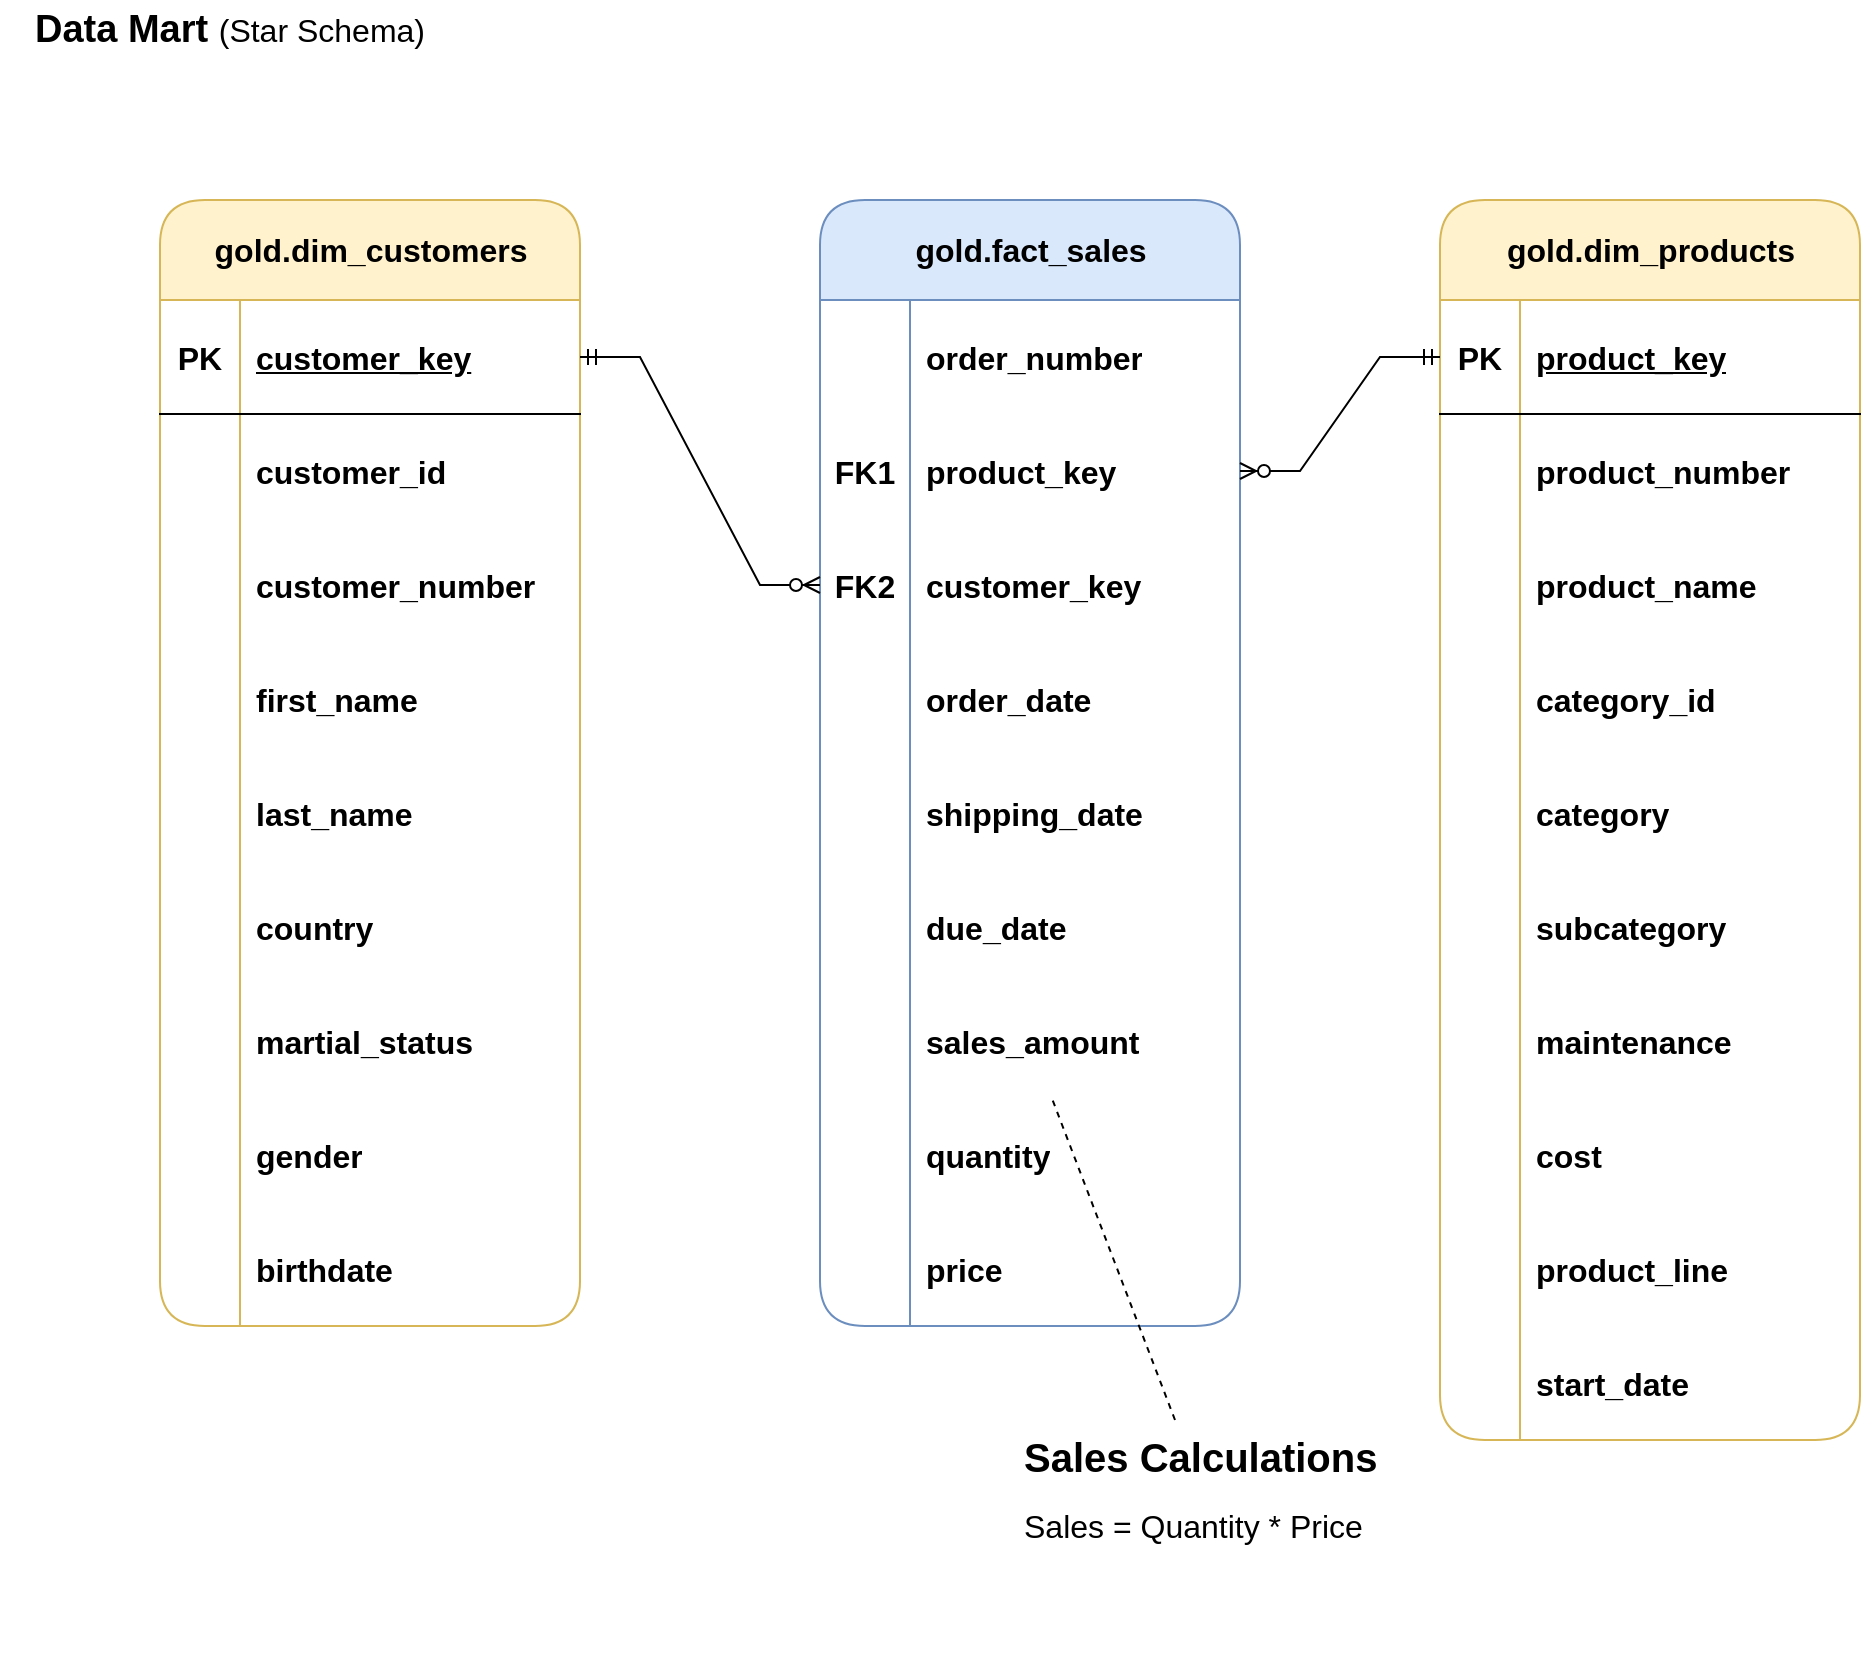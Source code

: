 <mxfile version="28.0.4">
  <diagram name="Page-1" id="KCkPp91-DPSNAFsStUwk">
    <mxGraphModel dx="773" dy="1400" grid="1" gridSize="10" guides="1" tooltips="1" connect="1" arrows="1" fold="1" page="1" pageScale="1" pageWidth="850" pageHeight="1100" math="0" shadow="0">
      <root>
        <mxCell id="0" />
        <mxCell id="1" parent="0" />
        <mxCell id="yUV5W5-bA4UPcql8Cinc-1" value="&lt;b&gt;Data Mart &lt;/b&gt;&lt;font style=&quot;font-size: 16px;&quot;&gt;(Star Schema)&lt;/font&gt;" style="text;html=1;align=center;verticalAlign=middle;whiteSpace=wrap;rounded=0;fontSize=19;" vertex="1" parent="1">
          <mxGeometry x="50" y="110" width="230" height="30" as="geometry" />
        </mxCell>
        <mxCell id="yUV5W5-bA4UPcql8Cinc-2" value="&lt;font style=&quot;font-size: 16px;&quot;&gt;gold.dim_customers&lt;/font&gt;" style="shape=table;startSize=50;container=1;collapsible=1;childLayout=tableLayout;fixedRows=1;rowLines=0;fontStyle=1;align=center;resizeLast=1;html=1;rounded=1;fillColor=#fff2cc;strokeColor=#d6b656;" vertex="1" parent="1">
          <mxGeometry x="130" y="210" width="210" height="563" as="geometry" />
        </mxCell>
        <mxCell id="yUV5W5-bA4UPcql8Cinc-3" value="" style="shape=tableRow;horizontal=0;startSize=0;swimlaneHead=0;swimlaneBody=0;fillColor=none;collapsible=0;dropTarget=0;points=[[0,0.5],[1,0.5]];portConstraint=eastwest;top=0;left=0;right=0;bottom=1;" vertex="1" parent="yUV5W5-bA4UPcql8Cinc-2">
          <mxGeometry y="50" width="210" height="57" as="geometry" />
        </mxCell>
        <mxCell id="yUV5W5-bA4UPcql8Cinc-4" value="PK" style="shape=partialRectangle;connectable=0;fillColor=none;top=0;left=0;bottom=0;right=0;fontStyle=1;overflow=hidden;whiteSpace=wrap;html=1;fontSize=16;" vertex="1" parent="yUV5W5-bA4UPcql8Cinc-3">
          <mxGeometry width="40" height="57" as="geometry">
            <mxRectangle width="40" height="57" as="alternateBounds" />
          </mxGeometry>
        </mxCell>
        <mxCell id="yUV5W5-bA4UPcql8Cinc-5" value="customer_key" style="shape=partialRectangle;connectable=0;fillColor=none;top=0;left=0;bottom=0;right=0;align=left;spacingLeft=6;fontStyle=5;overflow=hidden;whiteSpace=wrap;html=1;fontSize=16;" vertex="1" parent="yUV5W5-bA4UPcql8Cinc-3">
          <mxGeometry x="40" width="170" height="57" as="geometry">
            <mxRectangle width="170" height="57" as="alternateBounds" />
          </mxGeometry>
        </mxCell>
        <mxCell id="yUV5W5-bA4UPcql8Cinc-6" value="" style="shape=tableRow;horizontal=0;startSize=0;swimlaneHead=0;swimlaneBody=0;fillColor=none;collapsible=0;dropTarget=0;points=[[0,0.5],[1,0.5]];portConstraint=eastwest;top=0;left=0;right=0;bottom=0;fontSize=16;" vertex="1" parent="yUV5W5-bA4UPcql8Cinc-2">
          <mxGeometry y="107" width="210" height="57" as="geometry" />
        </mxCell>
        <mxCell id="yUV5W5-bA4UPcql8Cinc-7" value="" style="shape=partialRectangle;connectable=0;fillColor=none;top=0;left=0;bottom=0;right=0;editable=1;overflow=hidden;whiteSpace=wrap;html=1;fontSize=16;" vertex="1" parent="yUV5W5-bA4UPcql8Cinc-6">
          <mxGeometry width="40" height="57" as="geometry">
            <mxRectangle width="40" height="57" as="alternateBounds" />
          </mxGeometry>
        </mxCell>
        <mxCell id="yUV5W5-bA4UPcql8Cinc-8" value="customer_id" style="shape=partialRectangle;connectable=0;fillColor=none;top=0;left=0;bottom=0;right=0;align=left;spacingLeft=6;overflow=hidden;whiteSpace=wrap;html=1;fontSize=16;fontStyle=1" vertex="1" parent="yUV5W5-bA4UPcql8Cinc-6">
          <mxGeometry x="40" width="170" height="57" as="geometry">
            <mxRectangle width="170" height="57" as="alternateBounds" />
          </mxGeometry>
        </mxCell>
        <mxCell id="yUV5W5-bA4UPcql8Cinc-9" value="" style="shape=tableRow;horizontal=0;startSize=0;swimlaneHead=0;swimlaneBody=0;fillColor=none;collapsible=0;dropTarget=0;points=[[0,0.5],[1,0.5]];portConstraint=eastwest;top=0;left=0;right=0;bottom=0;fontSize=16;" vertex="1" parent="yUV5W5-bA4UPcql8Cinc-2">
          <mxGeometry y="164" width="210" height="57" as="geometry" />
        </mxCell>
        <mxCell id="yUV5W5-bA4UPcql8Cinc-10" value="" style="shape=partialRectangle;connectable=0;fillColor=none;top=0;left=0;bottom=0;right=0;editable=1;overflow=hidden;whiteSpace=wrap;html=1;fontSize=16;" vertex="1" parent="yUV5W5-bA4UPcql8Cinc-9">
          <mxGeometry width="40" height="57" as="geometry">
            <mxRectangle width="40" height="57" as="alternateBounds" />
          </mxGeometry>
        </mxCell>
        <mxCell id="yUV5W5-bA4UPcql8Cinc-11" value="customer_number" style="shape=partialRectangle;connectable=0;fillColor=none;top=0;left=0;bottom=0;right=0;align=left;spacingLeft=6;overflow=hidden;whiteSpace=wrap;html=1;fontSize=16;fontStyle=1" vertex="1" parent="yUV5W5-bA4UPcql8Cinc-9">
          <mxGeometry x="40" width="170" height="57" as="geometry">
            <mxRectangle width="170" height="57" as="alternateBounds" />
          </mxGeometry>
        </mxCell>
        <mxCell id="yUV5W5-bA4UPcql8Cinc-12" value="" style="shape=tableRow;horizontal=0;startSize=0;swimlaneHead=0;swimlaneBody=0;fillColor=none;collapsible=0;dropTarget=0;points=[[0,0.5],[1,0.5]];portConstraint=eastwest;top=0;left=0;right=0;bottom=0;fontSize=16;" vertex="1" parent="yUV5W5-bA4UPcql8Cinc-2">
          <mxGeometry y="221" width="210" height="57" as="geometry" />
        </mxCell>
        <mxCell id="yUV5W5-bA4UPcql8Cinc-13" value="" style="shape=partialRectangle;connectable=0;fillColor=none;top=0;left=0;bottom=0;right=0;editable=1;overflow=hidden;whiteSpace=wrap;html=1;fontSize=16;" vertex="1" parent="yUV5W5-bA4UPcql8Cinc-12">
          <mxGeometry width="40" height="57" as="geometry">
            <mxRectangle width="40" height="57" as="alternateBounds" />
          </mxGeometry>
        </mxCell>
        <mxCell id="yUV5W5-bA4UPcql8Cinc-14" value="first_name" style="shape=partialRectangle;connectable=0;fillColor=none;top=0;left=0;bottom=0;right=0;align=left;spacingLeft=6;overflow=hidden;whiteSpace=wrap;html=1;fontSize=16;fontStyle=1" vertex="1" parent="yUV5W5-bA4UPcql8Cinc-12">
          <mxGeometry x="40" width="170" height="57" as="geometry">
            <mxRectangle width="170" height="57" as="alternateBounds" />
          </mxGeometry>
        </mxCell>
        <mxCell id="yUV5W5-bA4UPcql8Cinc-28" value="" style="shape=tableRow;horizontal=0;startSize=0;swimlaneHead=0;swimlaneBody=0;fillColor=none;collapsible=0;dropTarget=0;points=[[0,0.5],[1,0.5]];portConstraint=eastwest;top=0;left=0;right=0;bottom=0;fontSize=16;" vertex="1" parent="yUV5W5-bA4UPcql8Cinc-2">
          <mxGeometry y="278" width="210" height="57" as="geometry" />
        </mxCell>
        <mxCell id="yUV5W5-bA4UPcql8Cinc-29" value="" style="shape=partialRectangle;connectable=0;fillColor=none;top=0;left=0;bottom=0;right=0;editable=1;overflow=hidden;whiteSpace=wrap;html=1;fontSize=16;" vertex="1" parent="yUV5W5-bA4UPcql8Cinc-28">
          <mxGeometry width="40" height="57" as="geometry">
            <mxRectangle width="40" height="57" as="alternateBounds" />
          </mxGeometry>
        </mxCell>
        <mxCell id="yUV5W5-bA4UPcql8Cinc-30" value="last_name" style="shape=partialRectangle;connectable=0;fillColor=none;top=0;left=0;bottom=0;right=0;align=left;spacingLeft=6;overflow=hidden;whiteSpace=wrap;html=1;fontSize=16;fontStyle=1" vertex="1" parent="yUV5W5-bA4UPcql8Cinc-28">
          <mxGeometry x="40" width="170" height="57" as="geometry">
            <mxRectangle width="170" height="57" as="alternateBounds" />
          </mxGeometry>
        </mxCell>
        <mxCell id="yUV5W5-bA4UPcql8Cinc-31" value="" style="shape=tableRow;horizontal=0;startSize=0;swimlaneHead=0;swimlaneBody=0;fillColor=none;collapsible=0;dropTarget=0;points=[[0,0.5],[1,0.5]];portConstraint=eastwest;top=0;left=0;right=0;bottom=0;fontSize=16;" vertex="1" parent="yUV5W5-bA4UPcql8Cinc-2">
          <mxGeometry y="335" width="210" height="57" as="geometry" />
        </mxCell>
        <mxCell id="yUV5W5-bA4UPcql8Cinc-32" value="" style="shape=partialRectangle;connectable=0;fillColor=none;top=0;left=0;bottom=0;right=0;editable=1;overflow=hidden;whiteSpace=wrap;html=1;fontSize=16;" vertex="1" parent="yUV5W5-bA4UPcql8Cinc-31">
          <mxGeometry width="40" height="57" as="geometry">
            <mxRectangle width="40" height="57" as="alternateBounds" />
          </mxGeometry>
        </mxCell>
        <mxCell id="yUV5W5-bA4UPcql8Cinc-33" value="country" style="shape=partialRectangle;connectable=0;fillColor=none;top=0;left=0;bottom=0;right=0;align=left;spacingLeft=6;overflow=hidden;whiteSpace=wrap;html=1;fontSize=16;fontStyle=1" vertex="1" parent="yUV5W5-bA4UPcql8Cinc-31">
          <mxGeometry x="40" width="170" height="57" as="geometry">
            <mxRectangle width="170" height="57" as="alternateBounds" />
          </mxGeometry>
        </mxCell>
        <mxCell id="yUV5W5-bA4UPcql8Cinc-34" value="" style="shape=tableRow;horizontal=0;startSize=0;swimlaneHead=0;swimlaneBody=0;fillColor=none;collapsible=0;dropTarget=0;points=[[0,0.5],[1,0.5]];portConstraint=eastwest;top=0;left=0;right=0;bottom=0;fontSize=16;" vertex="1" parent="yUV5W5-bA4UPcql8Cinc-2">
          <mxGeometry y="392" width="210" height="57" as="geometry" />
        </mxCell>
        <mxCell id="yUV5W5-bA4UPcql8Cinc-35" value="" style="shape=partialRectangle;connectable=0;fillColor=none;top=0;left=0;bottom=0;right=0;editable=1;overflow=hidden;whiteSpace=wrap;html=1;fontSize=16;" vertex="1" parent="yUV5W5-bA4UPcql8Cinc-34">
          <mxGeometry width="40" height="57" as="geometry">
            <mxRectangle width="40" height="57" as="alternateBounds" />
          </mxGeometry>
        </mxCell>
        <mxCell id="yUV5W5-bA4UPcql8Cinc-36" value="martial_status" style="shape=partialRectangle;connectable=0;fillColor=none;top=0;left=0;bottom=0;right=0;align=left;spacingLeft=6;overflow=hidden;whiteSpace=wrap;html=1;fontSize=16;fontStyle=1" vertex="1" parent="yUV5W5-bA4UPcql8Cinc-34">
          <mxGeometry x="40" width="170" height="57" as="geometry">
            <mxRectangle width="170" height="57" as="alternateBounds" />
          </mxGeometry>
        </mxCell>
        <mxCell id="yUV5W5-bA4UPcql8Cinc-37" value="" style="shape=tableRow;horizontal=0;startSize=0;swimlaneHead=0;swimlaneBody=0;fillColor=none;collapsible=0;dropTarget=0;points=[[0,0.5],[1,0.5]];portConstraint=eastwest;top=0;left=0;right=0;bottom=0;fontSize=16;" vertex="1" parent="yUV5W5-bA4UPcql8Cinc-2">
          <mxGeometry y="449" width="210" height="57" as="geometry" />
        </mxCell>
        <mxCell id="yUV5W5-bA4UPcql8Cinc-38" value="" style="shape=partialRectangle;connectable=0;fillColor=none;top=0;left=0;bottom=0;right=0;editable=1;overflow=hidden;whiteSpace=wrap;html=1;fontSize=16;" vertex="1" parent="yUV5W5-bA4UPcql8Cinc-37">
          <mxGeometry width="40" height="57" as="geometry">
            <mxRectangle width="40" height="57" as="alternateBounds" />
          </mxGeometry>
        </mxCell>
        <mxCell id="yUV5W5-bA4UPcql8Cinc-39" value="gender" style="shape=partialRectangle;connectable=0;fillColor=none;top=0;left=0;bottom=0;right=0;align=left;spacingLeft=6;overflow=hidden;whiteSpace=wrap;html=1;fontSize=16;fontStyle=1" vertex="1" parent="yUV5W5-bA4UPcql8Cinc-37">
          <mxGeometry x="40" width="170" height="57" as="geometry">
            <mxRectangle width="170" height="57" as="alternateBounds" />
          </mxGeometry>
        </mxCell>
        <mxCell id="yUV5W5-bA4UPcql8Cinc-40" value="" style="shape=tableRow;horizontal=0;startSize=0;swimlaneHead=0;swimlaneBody=0;fillColor=none;collapsible=0;dropTarget=0;points=[[0,0.5],[1,0.5]];portConstraint=eastwest;top=0;left=0;right=0;bottom=0;fontSize=16;" vertex="1" parent="yUV5W5-bA4UPcql8Cinc-2">
          <mxGeometry y="506" width="210" height="57" as="geometry" />
        </mxCell>
        <mxCell id="yUV5W5-bA4UPcql8Cinc-41" value="" style="shape=partialRectangle;connectable=0;fillColor=none;top=0;left=0;bottom=0;right=0;editable=1;overflow=hidden;whiteSpace=wrap;html=1;fontSize=16;" vertex="1" parent="yUV5W5-bA4UPcql8Cinc-40">
          <mxGeometry width="40" height="57" as="geometry">
            <mxRectangle width="40" height="57" as="alternateBounds" />
          </mxGeometry>
        </mxCell>
        <mxCell id="yUV5W5-bA4UPcql8Cinc-42" value="birthdate" style="shape=partialRectangle;connectable=0;fillColor=none;top=0;left=0;bottom=0;right=0;align=left;spacingLeft=6;overflow=hidden;whiteSpace=wrap;html=1;fontSize=16;fontStyle=1" vertex="1" parent="yUV5W5-bA4UPcql8Cinc-40">
          <mxGeometry x="40" width="170" height="57" as="geometry">
            <mxRectangle width="170" height="57" as="alternateBounds" />
          </mxGeometry>
        </mxCell>
        <mxCell id="yUV5W5-bA4UPcql8Cinc-46" value="&lt;font style=&quot;font-size: 16px;&quot;&gt;gold.dim_products&lt;/font&gt;" style="shape=table;startSize=50;container=1;collapsible=1;childLayout=tableLayout;fixedRows=1;rowLines=0;fontStyle=1;align=center;resizeLast=1;html=1;rounded=1;fillColor=#fff2cc;strokeColor=#d6b656;" vertex="1" parent="1">
          <mxGeometry x="770" y="210" width="210" height="620" as="geometry" />
        </mxCell>
        <mxCell id="yUV5W5-bA4UPcql8Cinc-47" value="" style="shape=tableRow;horizontal=0;startSize=0;swimlaneHead=0;swimlaneBody=0;fillColor=none;collapsible=0;dropTarget=0;points=[[0,0.5],[1,0.5]];portConstraint=eastwest;top=0;left=0;right=0;bottom=1;fontStyle=1" vertex="1" parent="yUV5W5-bA4UPcql8Cinc-46">
          <mxGeometry y="50" width="210" height="57" as="geometry" />
        </mxCell>
        <mxCell id="yUV5W5-bA4UPcql8Cinc-48" value="PK" style="shape=partialRectangle;connectable=0;fillColor=none;top=0;left=0;bottom=0;right=0;fontStyle=1;overflow=hidden;whiteSpace=wrap;html=1;fontSize=16;" vertex="1" parent="yUV5W5-bA4UPcql8Cinc-47">
          <mxGeometry width="40" height="57" as="geometry">
            <mxRectangle width="40" height="57" as="alternateBounds" />
          </mxGeometry>
        </mxCell>
        <mxCell id="yUV5W5-bA4UPcql8Cinc-49" value="product_key" style="shape=partialRectangle;connectable=0;fillColor=none;top=0;left=0;bottom=0;right=0;align=left;spacingLeft=6;fontStyle=5;overflow=hidden;whiteSpace=wrap;html=1;fontSize=16;" vertex="1" parent="yUV5W5-bA4UPcql8Cinc-47">
          <mxGeometry x="40" width="170" height="57" as="geometry">
            <mxRectangle width="170" height="57" as="alternateBounds" />
          </mxGeometry>
        </mxCell>
        <mxCell id="yUV5W5-bA4UPcql8Cinc-50" value="" style="shape=tableRow;horizontal=0;startSize=0;swimlaneHead=0;swimlaneBody=0;fillColor=none;collapsible=0;dropTarget=0;points=[[0,0.5],[1,0.5]];portConstraint=eastwest;top=0;left=0;right=0;bottom=0;fontSize=16;fontStyle=1" vertex="1" parent="yUV5W5-bA4UPcql8Cinc-46">
          <mxGeometry y="107" width="210" height="57" as="geometry" />
        </mxCell>
        <mxCell id="yUV5W5-bA4UPcql8Cinc-51" value="" style="shape=partialRectangle;connectable=0;fillColor=none;top=0;left=0;bottom=0;right=0;editable=1;overflow=hidden;whiteSpace=wrap;html=1;fontSize=16;fontStyle=1" vertex="1" parent="yUV5W5-bA4UPcql8Cinc-50">
          <mxGeometry width="40" height="57" as="geometry">
            <mxRectangle width="40" height="57" as="alternateBounds" />
          </mxGeometry>
        </mxCell>
        <mxCell id="yUV5W5-bA4UPcql8Cinc-52" value="product_number" style="shape=partialRectangle;connectable=0;fillColor=none;top=0;left=0;bottom=0;right=0;align=left;spacingLeft=6;overflow=hidden;whiteSpace=wrap;html=1;fontSize=16;fontStyle=1" vertex="1" parent="yUV5W5-bA4UPcql8Cinc-50">
          <mxGeometry x="40" width="170" height="57" as="geometry">
            <mxRectangle width="170" height="57" as="alternateBounds" />
          </mxGeometry>
        </mxCell>
        <mxCell id="yUV5W5-bA4UPcql8Cinc-53" value="" style="shape=tableRow;horizontal=0;startSize=0;swimlaneHead=0;swimlaneBody=0;fillColor=none;collapsible=0;dropTarget=0;points=[[0,0.5],[1,0.5]];portConstraint=eastwest;top=0;left=0;right=0;bottom=0;fontSize=16;fontStyle=1" vertex="1" parent="yUV5W5-bA4UPcql8Cinc-46">
          <mxGeometry y="164" width="210" height="57" as="geometry" />
        </mxCell>
        <mxCell id="yUV5W5-bA4UPcql8Cinc-54" value="" style="shape=partialRectangle;connectable=0;fillColor=none;top=0;left=0;bottom=0;right=0;editable=1;overflow=hidden;whiteSpace=wrap;html=1;fontSize=16;fontStyle=1" vertex="1" parent="yUV5W5-bA4UPcql8Cinc-53">
          <mxGeometry width="40" height="57" as="geometry">
            <mxRectangle width="40" height="57" as="alternateBounds" />
          </mxGeometry>
        </mxCell>
        <mxCell id="yUV5W5-bA4UPcql8Cinc-55" value="product_name" style="shape=partialRectangle;connectable=0;fillColor=none;top=0;left=0;bottom=0;right=0;align=left;spacingLeft=6;overflow=hidden;whiteSpace=wrap;html=1;fontSize=16;fontStyle=1" vertex="1" parent="yUV5W5-bA4UPcql8Cinc-53">
          <mxGeometry x="40" width="170" height="57" as="geometry">
            <mxRectangle width="170" height="57" as="alternateBounds" />
          </mxGeometry>
        </mxCell>
        <mxCell id="yUV5W5-bA4UPcql8Cinc-56" value="" style="shape=tableRow;horizontal=0;startSize=0;swimlaneHead=0;swimlaneBody=0;fillColor=none;collapsible=0;dropTarget=0;points=[[0,0.5],[1,0.5]];portConstraint=eastwest;top=0;left=0;right=0;bottom=0;fontSize=16;fontStyle=1" vertex="1" parent="yUV5W5-bA4UPcql8Cinc-46">
          <mxGeometry y="221" width="210" height="57" as="geometry" />
        </mxCell>
        <mxCell id="yUV5W5-bA4UPcql8Cinc-57" value="" style="shape=partialRectangle;connectable=0;fillColor=none;top=0;left=0;bottom=0;right=0;editable=1;overflow=hidden;whiteSpace=wrap;html=1;fontSize=16;fontStyle=1" vertex="1" parent="yUV5W5-bA4UPcql8Cinc-56">
          <mxGeometry width="40" height="57" as="geometry">
            <mxRectangle width="40" height="57" as="alternateBounds" />
          </mxGeometry>
        </mxCell>
        <mxCell id="yUV5W5-bA4UPcql8Cinc-58" value="category_id" style="shape=partialRectangle;connectable=0;fillColor=none;top=0;left=0;bottom=0;right=0;align=left;spacingLeft=6;overflow=hidden;whiteSpace=wrap;html=1;fontSize=16;fontStyle=1" vertex="1" parent="yUV5W5-bA4UPcql8Cinc-56">
          <mxGeometry x="40" width="170" height="57" as="geometry">
            <mxRectangle width="170" height="57" as="alternateBounds" />
          </mxGeometry>
        </mxCell>
        <mxCell id="yUV5W5-bA4UPcql8Cinc-59" value="" style="shape=tableRow;horizontal=0;startSize=0;swimlaneHead=0;swimlaneBody=0;fillColor=none;collapsible=0;dropTarget=0;points=[[0,0.5],[1,0.5]];portConstraint=eastwest;top=0;left=0;right=0;bottom=0;fontSize=16;fontStyle=1" vertex="1" parent="yUV5W5-bA4UPcql8Cinc-46">
          <mxGeometry y="278" width="210" height="57" as="geometry" />
        </mxCell>
        <mxCell id="yUV5W5-bA4UPcql8Cinc-60" value="" style="shape=partialRectangle;connectable=0;fillColor=none;top=0;left=0;bottom=0;right=0;editable=1;overflow=hidden;whiteSpace=wrap;html=1;fontSize=16;fontStyle=1" vertex="1" parent="yUV5W5-bA4UPcql8Cinc-59">
          <mxGeometry width="40" height="57" as="geometry">
            <mxRectangle width="40" height="57" as="alternateBounds" />
          </mxGeometry>
        </mxCell>
        <mxCell id="yUV5W5-bA4UPcql8Cinc-61" value="category" style="shape=partialRectangle;connectable=0;fillColor=none;top=0;left=0;bottom=0;right=0;align=left;spacingLeft=6;overflow=hidden;whiteSpace=wrap;html=1;fontSize=16;fontStyle=1" vertex="1" parent="yUV5W5-bA4UPcql8Cinc-59">
          <mxGeometry x="40" width="170" height="57" as="geometry">
            <mxRectangle width="170" height="57" as="alternateBounds" />
          </mxGeometry>
        </mxCell>
        <mxCell id="yUV5W5-bA4UPcql8Cinc-62" value="" style="shape=tableRow;horizontal=0;startSize=0;swimlaneHead=0;swimlaneBody=0;fillColor=none;collapsible=0;dropTarget=0;points=[[0,0.5],[1,0.5]];portConstraint=eastwest;top=0;left=0;right=0;bottom=0;fontSize=16;fontStyle=1" vertex="1" parent="yUV5W5-bA4UPcql8Cinc-46">
          <mxGeometry y="335" width="210" height="57" as="geometry" />
        </mxCell>
        <mxCell id="yUV5W5-bA4UPcql8Cinc-63" value="" style="shape=partialRectangle;connectable=0;fillColor=none;top=0;left=0;bottom=0;right=0;editable=1;overflow=hidden;whiteSpace=wrap;html=1;fontSize=16;fontStyle=1" vertex="1" parent="yUV5W5-bA4UPcql8Cinc-62">
          <mxGeometry width="40" height="57" as="geometry">
            <mxRectangle width="40" height="57" as="alternateBounds" />
          </mxGeometry>
        </mxCell>
        <mxCell id="yUV5W5-bA4UPcql8Cinc-64" value="subcategory" style="shape=partialRectangle;connectable=0;fillColor=none;top=0;left=0;bottom=0;right=0;align=left;spacingLeft=6;overflow=hidden;whiteSpace=wrap;html=1;fontSize=16;fontStyle=1" vertex="1" parent="yUV5W5-bA4UPcql8Cinc-62">
          <mxGeometry x="40" width="170" height="57" as="geometry">
            <mxRectangle width="170" height="57" as="alternateBounds" />
          </mxGeometry>
        </mxCell>
        <mxCell id="yUV5W5-bA4UPcql8Cinc-65" value="" style="shape=tableRow;horizontal=0;startSize=0;swimlaneHead=0;swimlaneBody=0;fillColor=none;collapsible=0;dropTarget=0;points=[[0,0.5],[1,0.5]];portConstraint=eastwest;top=0;left=0;right=0;bottom=0;fontSize=16;fontStyle=1" vertex="1" parent="yUV5W5-bA4UPcql8Cinc-46">
          <mxGeometry y="392" width="210" height="57" as="geometry" />
        </mxCell>
        <mxCell id="yUV5W5-bA4UPcql8Cinc-66" value="" style="shape=partialRectangle;connectable=0;fillColor=none;top=0;left=0;bottom=0;right=0;editable=1;overflow=hidden;whiteSpace=wrap;html=1;fontSize=16;fontStyle=1" vertex="1" parent="yUV5W5-bA4UPcql8Cinc-65">
          <mxGeometry width="40" height="57" as="geometry">
            <mxRectangle width="40" height="57" as="alternateBounds" />
          </mxGeometry>
        </mxCell>
        <mxCell id="yUV5W5-bA4UPcql8Cinc-67" value="maintenance" style="shape=partialRectangle;connectable=0;fillColor=none;top=0;left=0;bottom=0;right=0;align=left;spacingLeft=6;overflow=hidden;whiteSpace=wrap;html=1;fontSize=16;fontStyle=1" vertex="1" parent="yUV5W5-bA4UPcql8Cinc-65">
          <mxGeometry x="40" width="170" height="57" as="geometry">
            <mxRectangle width="170" height="57" as="alternateBounds" />
          </mxGeometry>
        </mxCell>
        <mxCell id="yUV5W5-bA4UPcql8Cinc-68" value="" style="shape=tableRow;horizontal=0;startSize=0;swimlaneHead=0;swimlaneBody=0;fillColor=none;collapsible=0;dropTarget=0;points=[[0,0.5],[1,0.5]];portConstraint=eastwest;top=0;left=0;right=0;bottom=0;fontSize=16;fontStyle=1" vertex="1" parent="yUV5W5-bA4UPcql8Cinc-46">
          <mxGeometry y="449" width="210" height="57" as="geometry" />
        </mxCell>
        <mxCell id="yUV5W5-bA4UPcql8Cinc-69" value="" style="shape=partialRectangle;connectable=0;fillColor=none;top=0;left=0;bottom=0;right=0;editable=1;overflow=hidden;whiteSpace=wrap;html=1;fontSize=16;fontStyle=1" vertex="1" parent="yUV5W5-bA4UPcql8Cinc-68">
          <mxGeometry width="40" height="57" as="geometry">
            <mxRectangle width="40" height="57" as="alternateBounds" />
          </mxGeometry>
        </mxCell>
        <mxCell id="yUV5W5-bA4UPcql8Cinc-70" value="cost" style="shape=partialRectangle;connectable=0;fillColor=none;top=0;left=0;bottom=0;right=0;align=left;spacingLeft=6;overflow=hidden;whiteSpace=wrap;html=1;fontSize=16;fontStyle=1" vertex="1" parent="yUV5W5-bA4UPcql8Cinc-68">
          <mxGeometry x="40" width="170" height="57" as="geometry">
            <mxRectangle width="170" height="57" as="alternateBounds" />
          </mxGeometry>
        </mxCell>
        <mxCell id="yUV5W5-bA4UPcql8Cinc-71" value="" style="shape=tableRow;horizontal=0;startSize=0;swimlaneHead=0;swimlaneBody=0;fillColor=none;collapsible=0;dropTarget=0;points=[[0,0.5],[1,0.5]];portConstraint=eastwest;top=0;left=0;right=0;bottom=0;fontSize=16;fontStyle=1" vertex="1" parent="yUV5W5-bA4UPcql8Cinc-46">
          <mxGeometry y="506" width="210" height="57" as="geometry" />
        </mxCell>
        <mxCell id="yUV5W5-bA4UPcql8Cinc-72" value="" style="shape=partialRectangle;connectable=0;fillColor=none;top=0;left=0;bottom=0;right=0;editable=1;overflow=hidden;whiteSpace=wrap;html=1;fontSize=16;fontStyle=1" vertex="1" parent="yUV5W5-bA4UPcql8Cinc-71">
          <mxGeometry width="40" height="57" as="geometry">
            <mxRectangle width="40" height="57" as="alternateBounds" />
          </mxGeometry>
        </mxCell>
        <mxCell id="yUV5W5-bA4UPcql8Cinc-73" value="product_line" style="shape=partialRectangle;connectable=0;fillColor=none;top=0;left=0;bottom=0;right=0;align=left;spacingLeft=6;overflow=hidden;whiteSpace=wrap;html=1;fontSize=16;fontStyle=1" vertex="1" parent="yUV5W5-bA4UPcql8Cinc-71">
          <mxGeometry x="40" width="170" height="57" as="geometry">
            <mxRectangle width="170" height="57" as="alternateBounds" />
          </mxGeometry>
        </mxCell>
        <mxCell id="yUV5W5-bA4UPcql8Cinc-74" value="" style="shape=tableRow;horizontal=0;startSize=0;swimlaneHead=0;swimlaneBody=0;fillColor=none;collapsible=0;dropTarget=0;points=[[0,0.5],[1,0.5]];portConstraint=eastwest;top=0;left=0;right=0;bottom=0;fontSize=16;fontStyle=1" vertex="1" parent="yUV5W5-bA4UPcql8Cinc-46">
          <mxGeometry y="563" width="210" height="57" as="geometry" />
        </mxCell>
        <mxCell id="yUV5W5-bA4UPcql8Cinc-75" value="" style="shape=partialRectangle;connectable=0;fillColor=none;top=0;left=0;bottom=0;right=0;editable=1;overflow=hidden;whiteSpace=wrap;html=1;fontSize=16;fontStyle=1" vertex="1" parent="yUV5W5-bA4UPcql8Cinc-74">
          <mxGeometry width="40" height="57" as="geometry">
            <mxRectangle width="40" height="57" as="alternateBounds" />
          </mxGeometry>
        </mxCell>
        <mxCell id="yUV5W5-bA4UPcql8Cinc-76" value="start_date" style="shape=partialRectangle;connectable=0;fillColor=none;top=0;left=0;bottom=0;right=0;align=left;spacingLeft=6;overflow=hidden;whiteSpace=wrap;html=1;fontSize=16;fontStyle=1" vertex="1" parent="yUV5W5-bA4UPcql8Cinc-74">
          <mxGeometry x="40" width="170" height="57" as="geometry">
            <mxRectangle width="170" height="57" as="alternateBounds" />
          </mxGeometry>
        </mxCell>
        <mxCell id="yUV5W5-bA4UPcql8Cinc-77" value="&lt;font style=&quot;font-size: 16px;&quot;&gt;gold.fact_sales&lt;/font&gt;" style="shape=table;startSize=50;container=1;collapsible=1;childLayout=tableLayout;fixedRows=1;rowLines=0;fontStyle=1;align=center;resizeLast=1;html=1;rounded=1;fillColor=#dae8fc;strokeColor=#6c8ebf;" vertex="1" parent="1">
          <mxGeometry x="460" y="210" width="210" height="563" as="geometry" />
        </mxCell>
        <mxCell id="yUV5W5-bA4UPcql8Cinc-81" value="" style="shape=tableRow;horizontal=0;startSize=0;swimlaneHead=0;swimlaneBody=0;fillColor=none;collapsible=0;dropTarget=0;points=[[0,0.5],[1,0.5]];portConstraint=eastwest;top=0;left=0;right=0;bottom=0;fontSize=16;fontStyle=1" vertex="1" parent="yUV5W5-bA4UPcql8Cinc-77">
          <mxGeometry y="50" width="210" height="57" as="geometry" />
        </mxCell>
        <mxCell id="yUV5W5-bA4UPcql8Cinc-82" value="" style="shape=partialRectangle;connectable=0;fillColor=none;top=0;left=0;bottom=0;right=0;editable=1;overflow=hidden;whiteSpace=wrap;html=1;fontSize=16;fontStyle=1" vertex="1" parent="yUV5W5-bA4UPcql8Cinc-81">
          <mxGeometry width="45" height="57" as="geometry">
            <mxRectangle width="45" height="57" as="alternateBounds" />
          </mxGeometry>
        </mxCell>
        <mxCell id="yUV5W5-bA4UPcql8Cinc-83" value="order_number" style="shape=partialRectangle;connectable=0;fillColor=none;top=0;left=0;bottom=0;right=0;align=left;spacingLeft=6;overflow=hidden;whiteSpace=wrap;html=1;fontSize=16;fontStyle=1" vertex="1" parent="yUV5W5-bA4UPcql8Cinc-81">
          <mxGeometry x="45" width="165" height="57" as="geometry">
            <mxRectangle width="165" height="57" as="alternateBounds" />
          </mxGeometry>
        </mxCell>
        <mxCell id="yUV5W5-bA4UPcql8Cinc-84" value="" style="shape=tableRow;horizontal=0;startSize=0;swimlaneHead=0;swimlaneBody=0;fillColor=none;collapsible=0;dropTarget=0;points=[[0,0.5],[1,0.5]];portConstraint=eastwest;top=0;left=0;right=0;bottom=0;fontSize=16;fontStyle=1" vertex="1" parent="yUV5W5-bA4UPcql8Cinc-77">
          <mxGeometry y="107" width="210" height="57" as="geometry" />
        </mxCell>
        <mxCell id="yUV5W5-bA4UPcql8Cinc-85" value="FK1" style="shape=partialRectangle;connectable=0;fillColor=none;top=0;left=0;bottom=0;right=0;editable=1;overflow=hidden;whiteSpace=wrap;html=1;fontSize=16;fontStyle=1" vertex="1" parent="yUV5W5-bA4UPcql8Cinc-84">
          <mxGeometry width="45" height="57" as="geometry">
            <mxRectangle width="45" height="57" as="alternateBounds" />
          </mxGeometry>
        </mxCell>
        <mxCell id="yUV5W5-bA4UPcql8Cinc-86" value="product_key" style="shape=partialRectangle;connectable=0;fillColor=none;top=0;left=0;bottom=0;right=0;align=left;spacingLeft=6;overflow=hidden;whiteSpace=wrap;html=1;fontSize=16;fontStyle=1" vertex="1" parent="yUV5W5-bA4UPcql8Cinc-84">
          <mxGeometry x="45" width="165" height="57" as="geometry">
            <mxRectangle width="165" height="57" as="alternateBounds" />
          </mxGeometry>
        </mxCell>
        <mxCell id="yUV5W5-bA4UPcql8Cinc-87" value="" style="shape=tableRow;horizontal=0;startSize=0;swimlaneHead=0;swimlaneBody=0;fillColor=none;collapsible=0;dropTarget=0;points=[[0,0.5],[1,0.5]];portConstraint=eastwest;top=0;left=0;right=0;bottom=0;fontSize=16;fontStyle=1" vertex="1" parent="yUV5W5-bA4UPcql8Cinc-77">
          <mxGeometry y="164" width="210" height="57" as="geometry" />
        </mxCell>
        <mxCell id="yUV5W5-bA4UPcql8Cinc-88" value="FK2" style="shape=partialRectangle;connectable=0;fillColor=none;top=0;left=0;bottom=0;right=0;editable=1;overflow=hidden;whiteSpace=wrap;html=1;fontSize=16;fontStyle=1" vertex="1" parent="yUV5W5-bA4UPcql8Cinc-87">
          <mxGeometry width="45" height="57" as="geometry">
            <mxRectangle width="45" height="57" as="alternateBounds" />
          </mxGeometry>
        </mxCell>
        <mxCell id="yUV5W5-bA4UPcql8Cinc-89" value="customer_key" style="shape=partialRectangle;connectable=0;fillColor=none;top=0;left=0;bottom=0;right=0;align=left;spacingLeft=6;overflow=hidden;whiteSpace=wrap;html=1;fontSize=16;fontStyle=1" vertex="1" parent="yUV5W5-bA4UPcql8Cinc-87">
          <mxGeometry x="45" width="165" height="57" as="geometry">
            <mxRectangle width="165" height="57" as="alternateBounds" />
          </mxGeometry>
        </mxCell>
        <mxCell id="yUV5W5-bA4UPcql8Cinc-90" value="" style="shape=tableRow;horizontal=0;startSize=0;swimlaneHead=0;swimlaneBody=0;fillColor=none;collapsible=0;dropTarget=0;points=[[0,0.5],[1,0.5]];portConstraint=eastwest;top=0;left=0;right=0;bottom=0;fontSize=16;fontStyle=1" vertex="1" parent="yUV5W5-bA4UPcql8Cinc-77">
          <mxGeometry y="221" width="210" height="57" as="geometry" />
        </mxCell>
        <mxCell id="yUV5W5-bA4UPcql8Cinc-91" value="" style="shape=partialRectangle;connectable=0;fillColor=none;top=0;left=0;bottom=0;right=0;editable=1;overflow=hidden;whiteSpace=wrap;html=1;fontSize=16;fontStyle=1" vertex="1" parent="yUV5W5-bA4UPcql8Cinc-90">
          <mxGeometry width="45" height="57" as="geometry">
            <mxRectangle width="45" height="57" as="alternateBounds" />
          </mxGeometry>
        </mxCell>
        <mxCell id="yUV5W5-bA4UPcql8Cinc-92" value="order_date" style="shape=partialRectangle;connectable=0;fillColor=none;top=0;left=0;bottom=0;right=0;align=left;spacingLeft=6;overflow=hidden;whiteSpace=wrap;html=1;fontSize=16;fontStyle=1" vertex="1" parent="yUV5W5-bA4UPcql8Cinc-90">
          <mxGeometry x="45" width="165" height="57" as="geometry">
            <mxRectangle width="165" height="57" as="alternateBounds" />
          </mxGeometry>
        </mxCell>
        <mxCell id="yUV5W5-bA4UPcql8Cinc-93" value="" style="shape=tableRow;horizontal=0;startSize=0;swimlaneHead=0;swimlaneBody=0;fillColor=none;collapsible=0;dropTarget=0;points=[[0,0.5],[1,0.5]];portConstraint=eastwest;top=0;left=0;right=0;bottom=0;fontSize=16;fontStyle=1" vertex="1" parent="yUV5W5-bA4UPcql8Cinc-77">
          <mxGeometry y="278" width="210" height="57" as="geometry" />
        </mxCell>
        <mxCell id="yUV5W5-bA4UPcql8Cinc-94" value="" style="shape=partialRectangle;connectable=0;fillColor=none;top=0;left=0;bottom=0;right=0;editable=1;overflow=hidden;whiteSpace=wrap;html=1;fontSize=16;fontStyle=1" vertex="1" parent="yUV5W5-bA4UPcql8Cinc-93">
          <mxGeometry width="45" height="57" as="geometry">
            <mxRectangle width="45" height="57" as="alternateBounds" />
          </mxGeometry>
        </mxCell>
        <mxCell id="yUV5W5-bA4UPcql8Cinc-95" value="shipping_date" style="shape=partialRectangle;connectable=0;fillColor=none;top=0;left=0;bottom=0;right=0;align=left;spacingLeft=6;overflow=hidden;whiteSpace=wrap;html=1;fontSize=16;fontStyle=1" vertex="1" parent="yUV5W5-bA4UPcql8Cinc-93">
          <mxGeometry x="45" width="165" height="57" as="geometry">
            <mxRectangle width="165" height="57" as="alternateBounds" />
          </mxGeometry>
        </mxCell>
        <mxCell id="yUV5W5-bA4UPcql8Cinc-96" value="" style="shape=tableRow;horizontal=0;startSize=0;swimlaneHead=0;swimlaneBody=0;fillColor=none;collapsible=0;dropTarget=0;points=[[0,0.5],[1,0.5]];portConstraint=eastwest;top=0;left=0;right=0;bottom=0;fontSize=16;fontStyle=1" vertex="1" parent="yUV5W5-bA4UPcql8Cinc-77">
          <mxGeometry y="335" width="210" height="57" as="geometry" />
        </mxCell>
        <mxCell id="yUV5W5-bA4UPcql8Cinc-97" value="" style="shape=partialRectangle;connectable=0;fillColor=none;top=0;left=0;bottom=0;right=0;editable=1;overflow=hidden;whiteSpace=wrap;html=1;fontSize=16;fontStyle=1" vertex="1" parent="yUV5W5-bA4UPcql8Cinc-96">
          <mxGeometry width="45" height="57" as="geometry">
            <mxRectangle width="45" height="57" as="alternateBounds" />
          </mxGeometry>
        </mxCell>
        <mxCell id="yUV5W5-bA4UPcql8Cinc-98" value="due_date" style="shape=partialRectangle;connectable=0;fillColor=none;top=0;left=0;bottom=0;right=0;align=left;spacingLeft=6;overflow=hidden;whiteSpace=wrap;html=1;fontSize=16;fontStyle=1" vertex="1" parent="yUV5W5-bA4UPcql8Cinc-96">
          <mxGeometry x="45" width="165" height="57" as="geometry">
            <mxRectangle width="165" height="57" as="alternateBounds" />
          </mxGeometry>
        </mxCell>
        <mxCell id="yUV5W5-bA4UPcql8Cinc-99" value="" style="shape=tableRow;horizontal=0;startSize=0;swimlaneHead=0;swimlaneBody=0;fillColor=none;collapsible=0;dropTarget=0;points=[[0,0.5],[1,0.5]];portConstraint=eastwest;top=0;left=0;right=0;bottom=0;fontSize=16;fontStyle=1" vertex="1" parent="yUV5W5-bA4UPcql8Cinc-77">
          <mxGeometry y="392" width="210" height="57" as="geometry" />
        </mxCell>
        <mxCell id="yUV5W5-bA4UPcql8Cinc-100" value="" style="shape=partialRectangle;connectable=0;fillColor=none;top=0;left=0;bottom=0;right=0;editable=1;overflow=hidden;whiteSpace=wrap;html=1;fontSize=16;fontStyle=1" vertex="1" parent="yUV5W5-bA4UPcql8Cinc-99">
          <mxGeometry width="45" height="57" as="geometry">
            <mxRectangle width="45" height="57" as="alternateBounds" />
          </mxGeometry>
        </mxCell>
        <mxCell id="yUV5W5-bA4UPcql8Cinc-101" value="sales_amount" style="shape=partialRectangle;connectable=0;fillColor=none;top=0;left=0;bottom=0;right=0;align=left;spacingLeft=6;overflow=hidden;whiteSpace=wrap;html=1;fontSize=16;fontStyle=1" vertex="1" parent="yUV5W5-bA4UPcql8Cinc-99">
          <mxGeometry x="45" width="165" height="57" as="geometry">
            <mxRectangle width="165" height="57" as="alternateBounds" />
          </mxGeometry>
        </mxCell>
        <mxCell id="yUV5W5-bA4UPcql8Cinc-102" value="" style="shape=tableRow;horizontal=0;startSize=0;swimlaneHead=0;swimlaneBody=0;fillColor=none;collapsible=0;dropTarget=0;points=[[0,0.5],[1,0.5]];portConstraint=eastwest;top=0;left=0;right=0;bottom=0;fontSize=16;fontStyle=1" vertex="1" parent="yUV5W5-bA4UPcql8Cinc-77">
          <mxGeometry y="449" width="210" height="57" as="geometry" />
        </mxCell>
        <mxCell id="yUV5W5-bA4UPcql8Cinc-103" value="" style="shape=partialRectangle;connectable=0;fillColor=none;top=0;left=0;bottom=0;right=0;editable=1;overflow=hidden;whiteSpace=wrap;html=1;fontSize=16;fontStyle=1" vertex="1" parent="yUV5W5-bA4UPcql8Cinc-102">
          <mxGeometry width="45" height="57" as="geometry">
            <mxRectangle width="45" height="57" as="alternateBounds" />
          </mxGeometry>
        </mxCell>
        <mxCell id="yUV5W5-bA4UPcql8Cinc-104" value="quantity" style="shape=partialRectangle;connectable=0;fillColor=none;top=0;left=0;bottom=0;right=0;align=left;spacingLeft=6;overflow=hidden;whiteSpace=wrap;html=1;fontSize=16;fontStyle=1" vertex="1" parent="yUV5W5-bA4UPcql8Cinc-102">
          <mxGeometry x="45" width="165" height="57" as="geometry">
            <mxRectangle width="165" height="57" as="alternateBounds" />
          </mxGeometry>
        </mxCell>
        <mxCell id="yUV5W5-bA4UPcql8Cinc-105" value="" style="shape=tableRow;horizontal=0;startSize=0;swimlaneHead=0;swimlaneBody=0;fillColor=none;collapsible=0;dropTarget=0;points=[[0,0.5],[1,0.5]];portConstraint=eastwest;top=0;left=0;right=0;bottom=0;fontSize=16;fontStyle=1" vertex="1" parent="yUV5W5-bA4UPcql8Cinc-77">
          <mxGeometry y="506" width="210" height="57" as="geometry" />
        </mxCell>
        <mxCell id="yUV5W5-bA4UPcql8Cinc-106" value="" style="shape=partialRectangle;connectable=0;fillColor=none;top=0;left=0;bottom=0;right=0;editable=1;overflow=hidden;whiteSpace=wrap;html=1;fontSize=16;fontStyle=1" vertex="1" parent="yUV5W5-bA4UPcql8Cinc-105">
          <mxGeometry width="45" height="57" as="geometry">
            <mxRectangle width="45" height="57" as="alternateBounds" />
          </mxGeometry>
        </mxCell>
        <mxCell id="yUV5W5-bA4UPcql8Cinc-107" value="price" style="shape=partialRectangle;connectable=0;fillColor=none;top=0;left=0;bottom=0;right=0;align=left;spacingLeft=6;overflow=hidden;whiteSpace=wrap;html=1;fontSize=16;fontStyle=1" vertex="1" parent="yUV5W5-bA4UPcql8Cinc-105">
          <mxGeometry x="45" width="165" height="57" as="geometry">
            <mxRectangle width="165" height="57" as="alternateBounds" />
          </mxGeometry>
        </mxCell>
        <mxCell id="yUV5W5-bA4UPcql8Cinc-108" value="" style="edgeStyle=entityRelationEdgeStyle;fontSize=12;html=1;endArrow=ERzeroToMany;startArrow=ERmandOne;rounded=0;exitX=1;exitY=0.5;exitDx=0;exitDy=0;entryX=0;entryY=0.5;entryDx=0;entryDy=0;" edge="1" parent="1" source="yUV5W5-bA4UPcql8Cinc-3" target="yUV5W5-bA4UPcql8Cinc-87">
          <mxGeometry width="100" height="100" relative="1" as="geometry">
            <mxPoint x="350" y="370" as="sourcePoint" />
            <mxPoint x="450" y="270" as="targetPoint" />
          </mxGeometry>
        </mxCell>
        <mxCell id="yUV5W5-bA4UPcql8Cinc-110" value="" style="edgeStyle=entityRelationEdgeStyle;fontSize=12;html=1;endArrow=ERzeroToMany;startArrow=ERmandOne;rounded=0;exitX=0;exitY=0.5;exitDx=0;exitDy=0;entryX=1;entryY=0.5;entryDx=0;entryDy=0;" edge="1" parent="1" source="yUV5W5-bA4UPcql8Cinc-47" target="yUV5W5-bA4UPcql8Cinc-84">
          <mxGeometry width="100" height="100" relative="1" as="geometry">
            <mxPoint x="670" y="400" as="sourcePoint" />
            <mxPoint x="790" y="513" as="targetPoint" />
          </mxGeometry>
        </mxCell>
        <mxCell id="yUV5W5-bA4UPcql8Cinc-111" value="&lt;h1 style=&quot;margin-top: 0px;&quot;&gt;&lt;span style=&quot;background-color: transparent; color: light-dark(rgb(0, 0, 0), rgb(255, 255, 255));&quot;&gt;Sales Calculations&lt;/span&gt;&lt;/h1&gt;&lt;div&gt;&lt;span style=&quot;background-color: transparent; color: light-dark(rgb(0, 0, 0), rgb(255, 255, 255));&quot;&gt;&lt;font style=&quot;font-size: 16px;&quot;&gt;Sales = Quantity * Price&lt;/font&gt;&lt;/span&gt;&lt;/div&gt;&lt;h1 style=&quot;margin-top: 0px;&quot;&gt;&lt;br&gt;&lt;/h1&gt;" style="text;html=1;whiteSpace=wrap;overflow=hidden;rounded=0;fontSize=10;" vertex="1" parent="1">
          <mxGeometry x="560" y="820" width="310" height="120" as="geometry" />
        </mxCell>
        <mxCell id="yUV5W5-bA4UPcql8Cinc-112" value="" style="endArrow=none;dashed=1;html=1;rounded=0;exitX=0.25;exitY=0;exitDx=0;exitDy=0;" edge="1" parent="1" source="yUV5W5-bA4UPcql8Cinc-111" target="yUV5W5-bA4UPcql8Cinc-99">
          <mxGeometry width="50" height="50" relative="1" as="geometry">
            <mxPoint x="540" y="840" as="sourcePoint" />
            <mxPoint x="590" y="790" as="targetPoint" />
          </mxGeometry>
        </mxCell>
      </root>
    </mxGraphModel>
  </diagram>
</mxfile>
